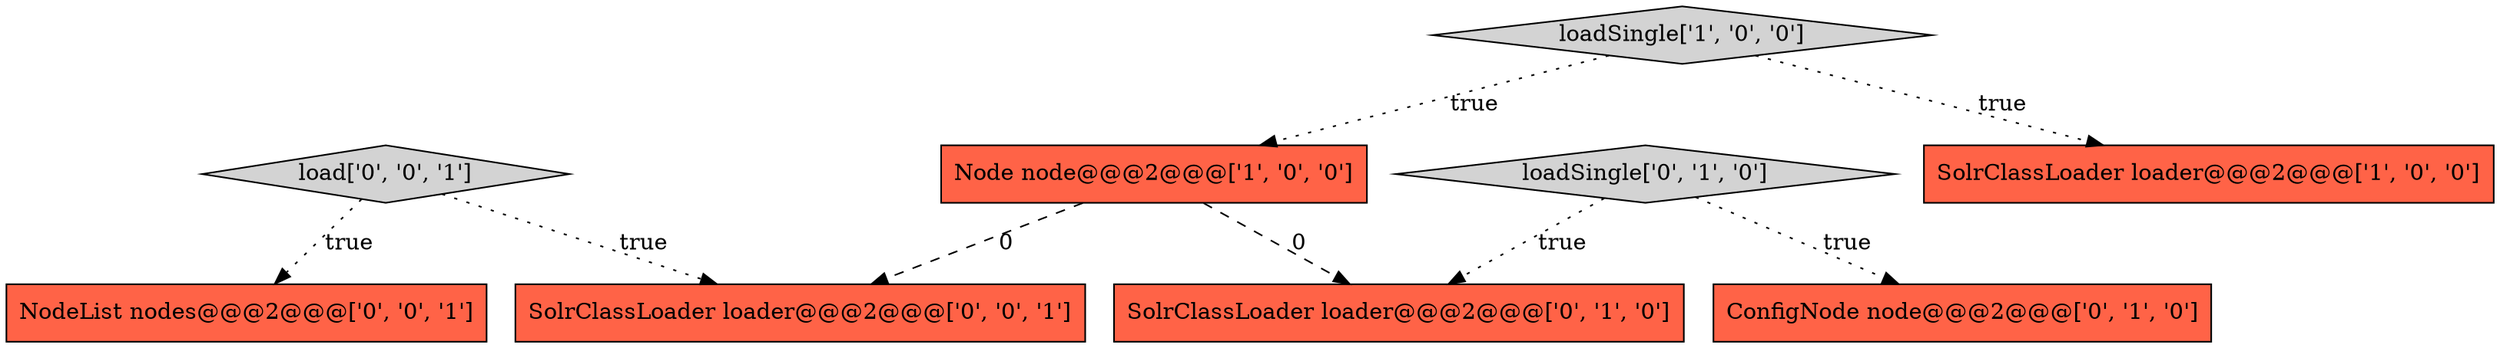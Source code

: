 digraph {
7 [style = filled, label = "NodeList nodes@@@2@@@['0', '0', '1']", fillcolor = tomato, shape = box image = "AAA0AAABBB3BBB"];
5 [style = filled, label = "SolrClassLoader loader@@@2@@@['0', '1', '0']", fillcolor = tomato, shape = box image = "AAA1AAABBB2BBB"];
8 [style = filled, label = "SolrClassLoader loader@@@2@@@['0', '0', '1']", fillcolor = tomato, shape = box image = "AAA0AAABBB3BBB"];
4 [style = filled, label = "loadSingle['0', '1', '0']", fillcolor = lightgray, shape = diamond image = "AAA0AAABBB2BBB"];
3 [style = filled, label = "ConfigNode node@@@2@@@['0', '1', '0']", fillcolor = tomato, shape = box image = "AAA0AAABBB2BBB"];
1 [style = filled, label = "loadSingle['1', '0', '0']", fillcolor = lightgray, shape = diamond image = "AAA0AAABBB1BBB"];
6 [style = filled, label = "load['0', '0', '1']", fillcolor = lightgray, shape = diamond image = "AAA0AAABBB3BBB"];
2 [style = filled, label = "Node node@@@2@@@['1', '0', '0']", fillcolor = tomato, shape = box image = "AAA1AAABBB1BBB"];
0 [style = filled, label = "SolrClassLoader loader@@@2@@@['1', '0', '0']", fillcolor = tomato, shape = box image = "AAA0AAABBB1BBB"];
4->5 [style = dotted, label="true"];
2->5 [style = dashed, label="0"];
1->0 [style = dotted, label="true"];
4->3 [style = dotted, label="true"];
1->2 [style = dotted, label="true"];
6->8 [style = dotted, label="true"];
2->8 [style = dashed, label="0"];
6->7 [style = dotted, label="true"];
}
